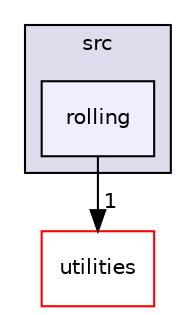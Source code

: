 digraph "rolling" {
  compound=true
  node [ fontsize="10", fontname="Helvetica"];
  edge [ labelfontsize="10", labelfontname="Helvetica"];
  subgraph clusterdir_68267d1309a1af8e8297ef4c3efbcdba {
    graph [ bgcolor="#ddddee", pencolor="black", label="src" fontname="Helvetica", fontsize="10", URL="dir_68267d1309a1af8e8297ef4c3efbcdba.html"]
  dir_96e0adde88eadf526dcf7add6ac12257 [shape=box, label="rolling", style="filled", fillcolor="#eeeeff", pencolor="black", URL="dir_96e0adde88eadf526dcf7add6ac12257.html"];
  }
  dir_7b5d38f1875f1b693f62ca6a108a1129 [shape=box label="utilities" fillcolor="white" style="filled" color="red" URL="dir_7b5d38f1875f1b693f62ca6a108a1129.html"];
  dir_96e0adde88eadf526dcf7add6ac12257->dir_7b5d38f1875f1b693f62ca6a108a1129 [headlabel="1", labeldistance=1.5 headhref="dir_000048_000009.html"];
}
